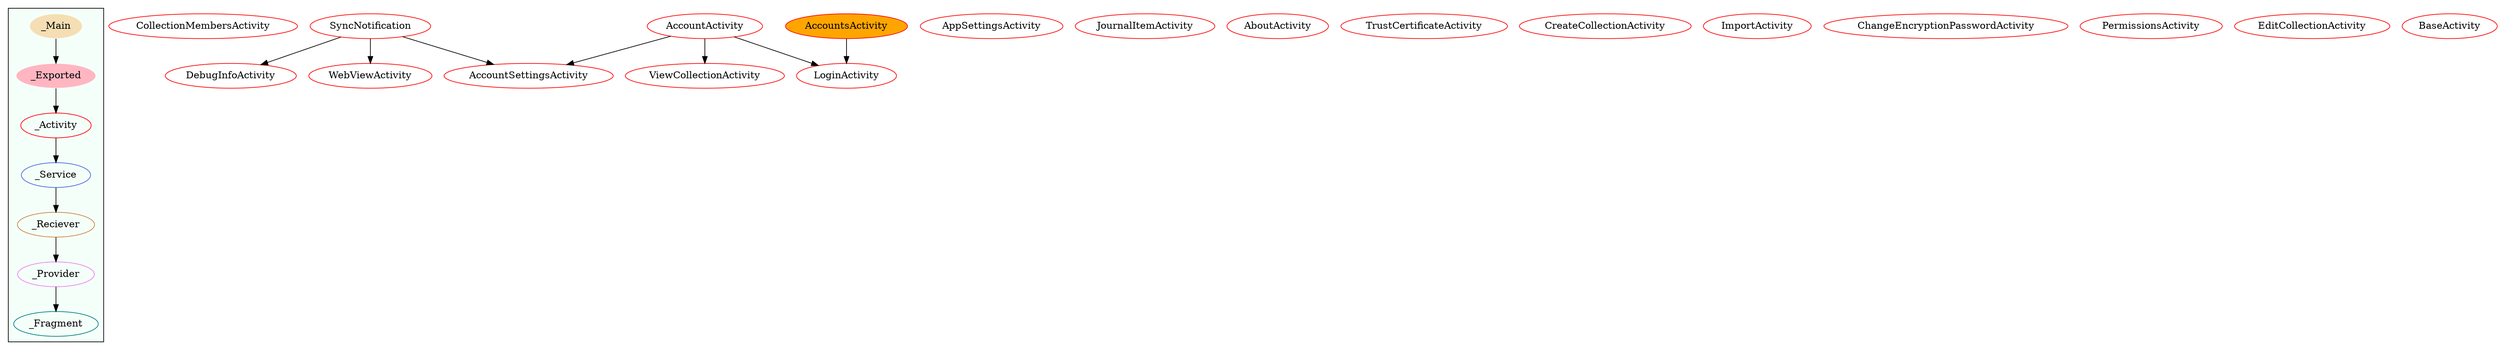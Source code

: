 digraph G {
subgraph cluster_legend{ 
bgcolor=mintcream;
_Activity[color = red];
_Service[color = royalblue];
_Provider[color = violet];
_Reciever[color = peru];
_Fragment[color = teal];
_Main[style=filled, fillcolor=wheat, color = mintcream];
_Exported[style=filled, fillcolor=lightpink, color = mintcream];
_Main -> _Exported -> _Activity -> _Service -> _Reciever -> _Provider -> _Fragment; 
}
CollectionMembersActivity[color = red];
DebugInfoActivity[color = red];
ViewCollectionActivity[color = red];
AccountActivity[color = red];
AppSettingsActivity[color = red];
JournalItemActivity[color = red];
AboutActivity[color = red];
LoginActivity[color = red];
TrustCertificateActivity[color = red];
WebViewActivity[color = red];
SyncNotification[color = red];
CreateCollectionActivity[color = red];
ImportActivity[color = red];
ChangeEncryptionPasswordActivity[color = red];
PermissionsActivity[color = red];
EditCollectionActivity[color = red];
BaseActivity[color = red];
AccountSettingsActivity[color = red];
AccountsActivity[style=filled, fillcolor=orange, color = red];

 AccountActivity -> LoginActivity
 AccountActivity -> ViewCollectionActivity
 AccountActivity -> AccountSettingsActivity
 SyncNotification -> WebViewActivity
 SyncNotification -> DebugInfoActivity
 SyncNotification -> AccountSettingsActivity
 AccountsActivity -> LoginActivity
}